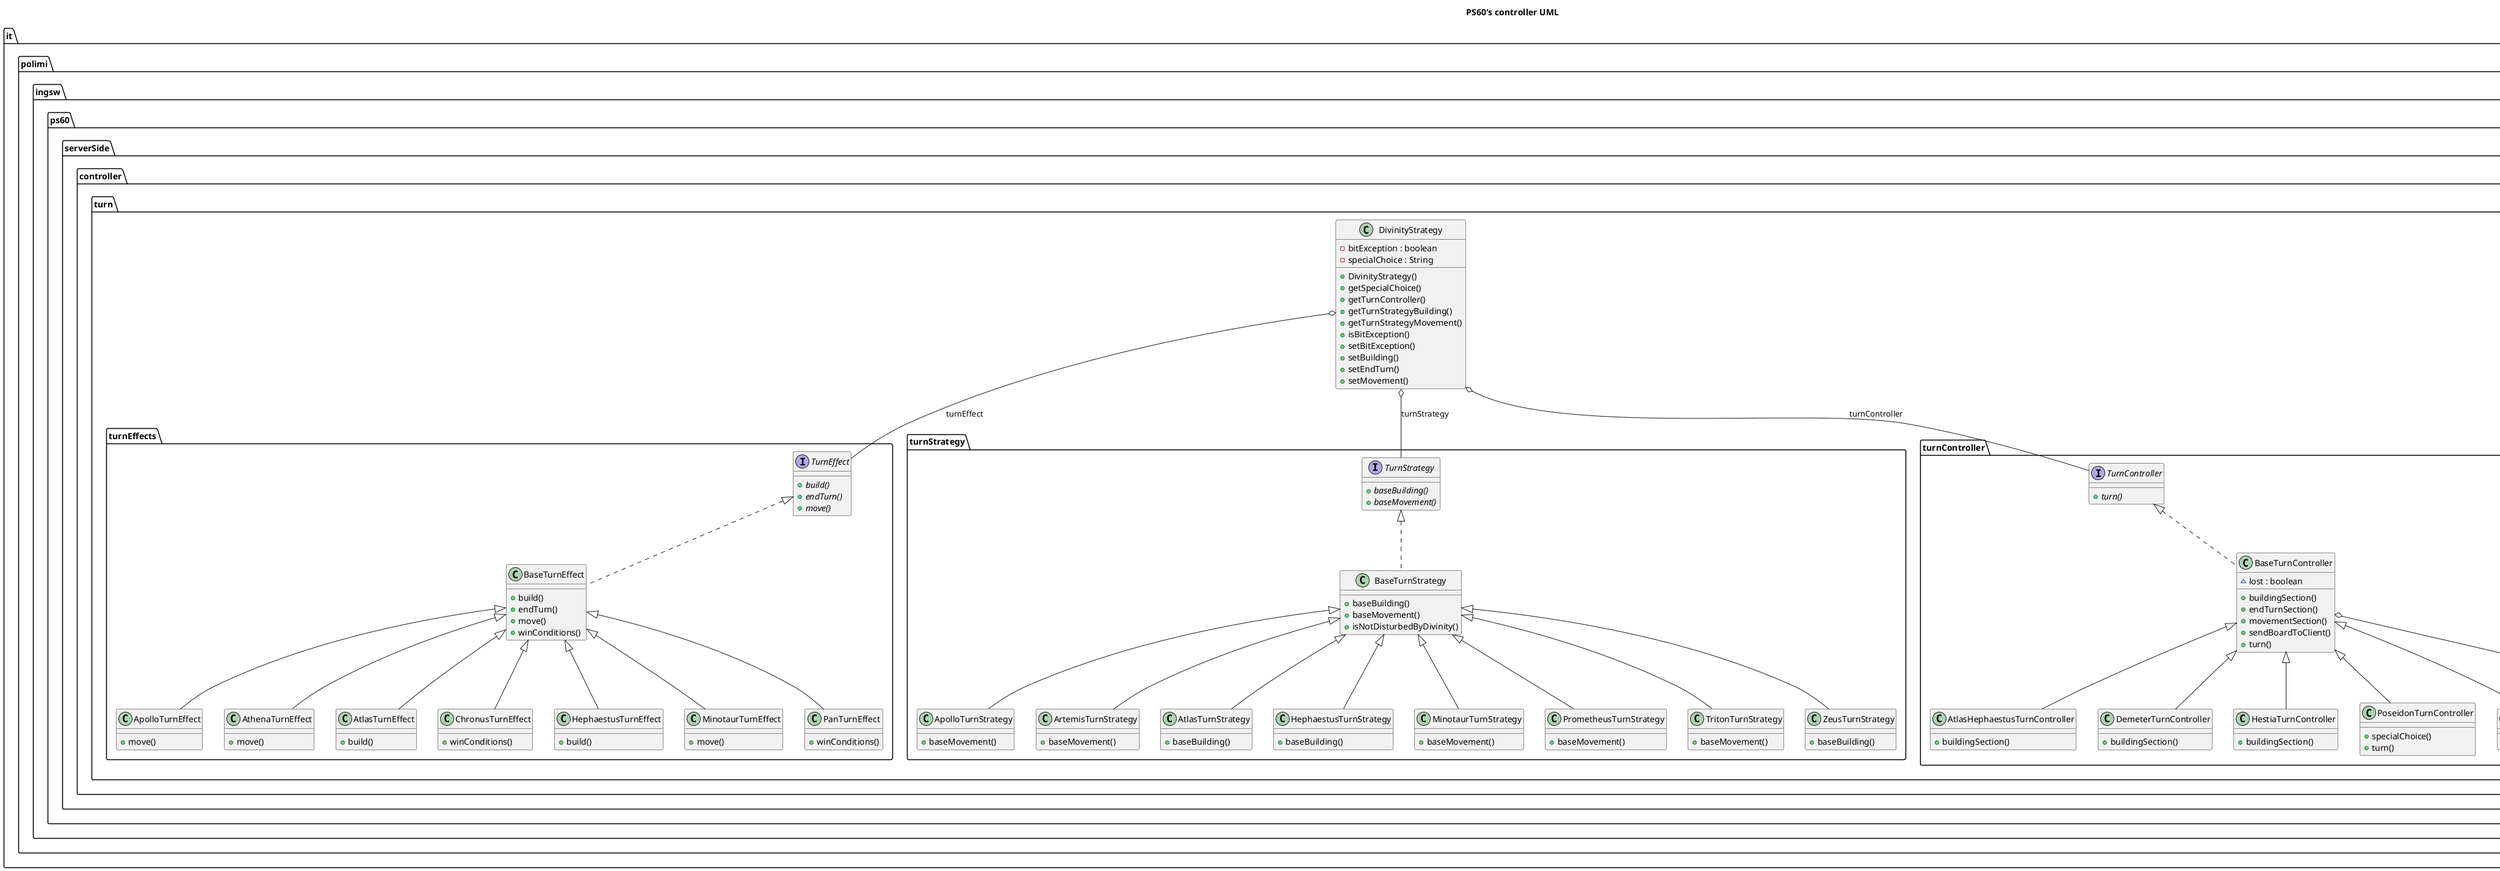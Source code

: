 @startuml
title PS60's controller UML

  namespace it.polimi.ingsw.ps60.serverSide {
  namespace controller{
              namespace turn{
                  namespace turnController{
                      class it.polimi.ingsw.ps60.serverSide.controller.turn.turnController.AtlasHephaestusTurnController {
                          + buildingSection()
                      }

                      class it.polimi.ingsw.ps60.serverSide.controller.turn.turnController.BaseTurnController {
                          ~ lost : boolean
                          + buildingSection()
                          + endTurnSection()
                          + movementSection()
                          + sendBoardToClient()
                          + turn()
                      }

                      class it.polimi.ingsw.ps60.serverSide.controller.turn.turnController.DemeterTurnController {
                          + buildingSection()
                      }

                      class it.polimi.ingsw.ps60.serverSide.controller.turn.turnController.HestiaTurnController {
                          + buildingSection()
                      }

                      class it.polimi.ingsw.ps60.serverSide.controller.turn.turnController.PoseidonTurnController {
                          + specialChoice()
                          + turn()
                      }

                      class it.polimi.ingsw.ps60.serverSide.controller.turn.turnController.PrometheusTurnController {
                          + movementSection()
                      }

                      interface it.polimi.ingsw.ps60.serverSide.controller.turn.turnController.TurnController {
                          {abstract} + turn()
                      }
                  }
                  namespace turnEffects{
                      class it.polimi.ingsw.ps60.serverSide.controller.turn.turnEffects.ApolloTurnEffect {
                          + move()
                      }

                      class it.polimi.ingsw.ps60.serverSide.controller.turn.turnEffects.AthenaTurnEffect {
                          + move()
                      }

                      class it.polimi.ingsw.ps60.serverSide.controller.turn.turnEffects.AtlasTurnEffect {
                          + build()
                      }

                      class it.polimi.ingsw.ps60.serverSide.controller.turn.turnEffects.BaseTurnEffect {
                          + build()
                          + endTurn()
                          + move()
                          + winConditions()
                      }

                      class it.polimi.ingsw.ps60.serverSide.controller.turn.turnEffects.ChronusTurnEffect {
                          + winConditions()
                      }

                      class it.polimi.ingsw.ps60.serverSide.controller.turn.turnEffects.HephaestusTurnEffect {
                          + build()
                      }

                      class it.polimi.ingsw.ps60.serverSide.controller.turn.turnEffects.MinotaurTurnEffect {
                          + move()
                      }

                      class it.polimi.ingsw.ps60.serverSide.controller.turn.turnEffects.PanTurnEffect {
                          + winConditions()
                      }

                      interface it.polimi.ingsw.ps60.serverSide.controller.turn.turnEffects.TurnEffect {
                          {abstract} + build()
                          {abstract} + endTurn()
                          {abstract} + move()
                      }
                  }

                  namespace turnStrategy{
                      class it.polimi.ingsw.ps60.serverSide.controller.turn.turnStrategy.ApolloTurnStrategy {
                          + baseMovement()
                      }

                      class it.polimi.ingsw.ps60.serverSide.controller.turn.turnStrategy.ArtemisTurnStrategy {
                          + baseMovement()
                      }

                      class it.polimi.ingsw.ps60.serverSide.controller.turn.turnStrategy.AtlasTurnStrategy {
                          + baseBuilding()
                      }

                      class it.polimi.ingsw.ps60.serverSide.controller.turn.turnStrategy.BaseTurnStrategy {
                          + baseBuilding()
                          + baseMovement()
                          + isNotDisturbedByDivinity()
                      }

                      class it.polimi.ingsw.ps60.serverSide.controller.turn.turnStrategy.HephaestusTurnStrategy {
                          + baseBuilding()
                      }

                      class it.polimi.ingsw.ps60.serverSide.controller.turn.turnStrategy.MinotaurTurnStrategy {
                          + baseMovement()
                      }

                      class it.polimi.ingsw.ps60.serverSide.controller.turn.turnStrategy.PrometheusTurnStrategy {
                          + baseMovement()
                      }

                      class it.polimi.ingsw.ps60.serverSide.controller.turn.turnStrategy.TritonTurnStrategy {
                          + baseMovement()
                      }

                      interface it.polimi.ingsw.ps60.serverSide.controller.turn.turnStrategy.TurnStrategy {
                          {abstract} + baseBuilding()
                          {abstract} + baseMovement()
                      }

                      class it.polimi.ingsw.ps60.serverSide.controller.turn.turnStrategy.ZeusTurnStrategy {
                          + baseBuilding()
                      }
                  }

                  class it.polimi.ingsw.ps60.serverSide.controller.turn.DivinityStrategy {
                      - bitException : boolean
                      - specialChoice : String
                      + DivinityStrategy()
                      + getSpecialChoice()
                      + getTurnController()
                      + getTurnStrategyBuilding()
                      + getTurnStrategyMovement()
                      + isBitException()
                      + setBitException()
                      + setBuilding()
                      + setEndTurn()
                      + setMovement()
                  }
              }
              class it.polimi.ingsw.ps60.serverSide.controller.ServerStarter {
                  - nicknames : String[]
                  + ServerStarter()
                  + start()
                  - divinityNumber()
                  - gameTurn()
                  - loadGame()
                  - portSelection()
                  - selectDivinityCard()
                  - selectWorkersPositions()
                  - serverThreadBound()
                  - sort()
              }
          }
  }


  it.polimi.ingsw.ps60.serverSide.controller.ServerStarter o-- it.polimi.ingsw.ps60.utils.FileAccess : fileAccess
  it.polimi.ingsw.ps60.serverSide.controller.ServerStarter o-- it.polimi.ingsw.ps60.serverSide.server.Server : server
    it.polimi.ingsw.ps60.serverSide.controller.turn.DivinityStrategy o-- it.polimi.ingsw.ps60.serverSide.controller.turn.turnController.TurnController : turnController
    it.polimi.ingsw.ps60.serverSide.controller.turn.DivinityStrategy o-- it.polimi.ingsw.ps60.serverSide.controller.turn.turnEffects.TurnEffect : turnEffect
    it.polimi.ingsw.ps60.serverSide.controller.turn.DivinityStrategy o-- it.polimi.ingsw.ps60.serverSide.controller.turn.turnStrategy.TurnStrategy : turnStrategy
it.polimi.ingsw.ps60.serverSide.controller.turn.turnStrategy.ApolloTurnStrategy -up-|> it.polimi.ingsw.ps60.serverSide.controller.turn.turnStrategy.BaseTurnStrategy
  it.polimi.ingsw.ps60.serverSide.controller.turn.turnStrategy.ArtemisTurnStrategy -up-|> it.polimi.ingsw.ps60.serverSide.controller.turn.turnStrategy.BaseTurnStrategy
  it.polimi.ingsw.ps60.serverSide.controller.turn.turnStrategy.AtlasTurnStrategy -up-|> it.polimi.ingsw.ps60.serverSide.controller.turn.turnStrategy.BaseTurnStrategy
  it.polimi.ingsw.ps60.serverSide.controller.turn.turnStrategy.BaseTurnStrategy .up.|> it.polimi.ingsw.ps60.serverSide.controller.turn.turnStrategy.TurnStrategy
  it.polimi.ingsw.ps60.serverSide.controller.turn.turnStrategy.HephaestusTurnStrategy -up-|> it.polimi.ingsw.ps60.serverSide.controller.turn.turnStrategy.BaseTurnStrategy
  it.polimi.ingsw.ps60.serverSide.controller.turn.turnStrategy.MinotaurTurnStrategy -up-|> it.polimi.ingsw.ps60.serverSide.controller.turn.turnStrategy.BaseTurnStrategy
  it.polimi.ingsw.ps60.serverSide.controller.turn.turnStrategy.PrometheusTurnStrategy -up-|> it.polimi.ingsw.ps60.serverSide.controller.turn.turnStrategy.BaseTurnStrategy
  it.polimi.ingsw.ps60.serverSide.controller.turn.turnStrategy.TritonTurnStrategy -up-|> it.polimi.ingsw.ps60.serverSide.controller.turn.turnStrategy.BaseTurnStrategy
  it.polimi.ingsw.ps60.serverSide.controller.turn.turnStrategy.ZeusTurnStrategy -up-|> it.polimi.ingsw.ps60.serverSide.controller.turn.turnStrategy.BaseTurnStrategy
it.polimi.ingsw.ps60.serverSide.controller.turn.turnEffects.ApolloTurnEffect -up-|> it.polimi.ingsw.ps60.serverSide.controller.turn.turnEffects.BaseTurnEffect
  it.polimi.ingsw.ps60.serverSide.controller.turn.turnEffects.AthenaTurnEffect -up-|> it.polimi.ingsw.ps60.serverSide.controller.turn.turnEffects.BaseTurnEffect
  it.polimi.ingsw.ps60.serverSide.controller.turn.turnEffects.AtlasTurnEffect -up-|> it.polimi.ingsw.ps60.serverSide.controller.turn.turnEffects.BaseTurnEffect
  it.polimi.ingsw.ps60.serverSide.controller.turn.turnEffects.BaseTurnEffect .up.|> it.polimi.ingsw.ps60.serverSide.controller.turn.turnEffects.TurnEffect
  it.polimi.ingsw.ps60.serverSide.controller.turn.turnEffects.ChronusTurnEffect -up-|> it.polimi.ingsw.ps60.serverSide.controller.turn.turnEffects.BaseTurnEffect
  it.polimi.ingsw.ps60.serverSide.controller.turn.turnEffects.HephaestusTurnEffect -up-|> it.polimi.ingsw.ps60.serverSide.controller.turn.turnEffects.BaseTurnEffect
  it.polimi.ingsw.ps60.serverSide.controller.turn.turnEffects.MinotaurTurnEffect -up-|> it.polimi.ingsw.ps60.serverSide.controller.turn.turnEffects.BaseTurnEffect
  it.polimi.ingsw.ps60.serverSide.controller.turn.turnEffects.PanTurnEffect -up-|> it.polimi.ingsw.ps60.serverSide.controller.turn.turnEffects.BaseTurnEffect
    it.polimi.ingsw.ps60.serverSide.controller.turn.turnController.AtlasHephaestusTurnController -up-|> it.polimi.ingsw.ps60.serverSide.controller.turn.turnController.BaseTurnController
    it.polimi.ingsw.ps60.serverSide.controller.turn.turnController.BaseTurnController .up.|> it.polimi.ingsw.ps60.serverSide.controller.turn.turnController.TurnController
    it.polimi.ingsw.ps60.serverSide.controller.turn.turnController.BaseTurnController o-- it.polimi.ingsw.ps60.serverSide.model.Player : player
    it.polimi.ingsw.ps60.serverSide.controller.turn.turnController.DemeterTurnController -up-|> it.polimi.ingsw.ps60.serverSide.controller.turn.turnController.BaseTurnController
    it.polimi.ingsw.ps60.serverSide.controller.turn.turnController.HestiaTurnController -up-|> it.polimi.ingsw.ps60.serverSide.controller.turn.turnController.BaseTurnController
    it.polimi.ingsw.ps60.serverSide.controller.turn.turnController.PoseidonTurnController -up-|> it.polimi.ingsw.ps60.serverSide.controller.turn.turnController.BaseTurnController
    it.polimi.ingsw.ps60.serverSide.controller.turn.turnController.PrometheusTurnController -up-|> it.polimi.ingsw.ps60.serverSide.controller.turn.turnController.BaseTurnController

@enduml